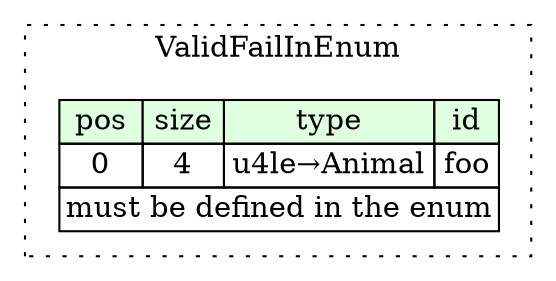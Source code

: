 digraph {
	rankdir=LR;
	node [shape=plaintext];
	subgraph cluster__valid_fail_in_enum {
		label="ValidFailInEnum";
		graph[style=dotted];

		valid_fail_in_enum__seq [label=<<TABLE BORDER="0" CELLBORDER="1" CELLSPACING="0">
			<TR><TD BGCOLOR="#E0FFE0">pos</TD><TD BGCOLOR="#E0FFE0">size</TD><TD BGCOLOR="#E0FFE0">type</TD><TD BGCOLOR="#E0FFE0">id</TD></TR>
			<TR><TD PORT="foo_pos">0</TD><TD PORT="foo_size">4</TD><TD>u4le→Animal</TD><TD PORT="foo_type">foo</TD></TR>
			<TR><TD COLSPAN="4" PORT="foo__valid">must be defined in the enum</TD></TR>
		</TABLE>>];
	}
}
